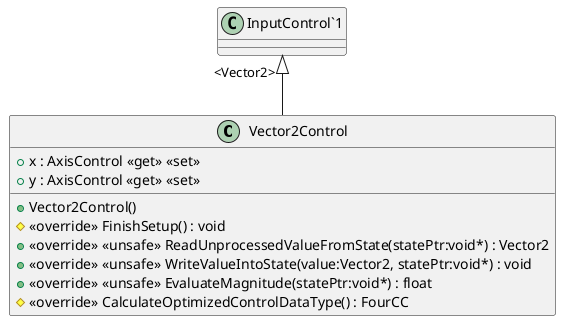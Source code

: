 @startuml
class Vector2Control {
    + x : AxisControl <<get>> <<set>>
    + y : AxisControl <<get>> <<set>>
    + Vector2Control()
    # <<override>> FinishSetup() : void
    + <<override>> <<unsafe>> ReadUnprocessedValueFromState(statePtr:void*) : Vector2
    + <<override>> <<unsafe>> WriteValueIntoState(value:Vector2, statePtr:void*) : void
    + <<override>> <<unsafe>> EvaluateMagnitude(statePtr:void*) : float
    # <<override>> CalculateOptimizedControlDataType() : FourCC
}
"InputControl`1" "<Vector2>" <|-- Vector2Control
@enduml
